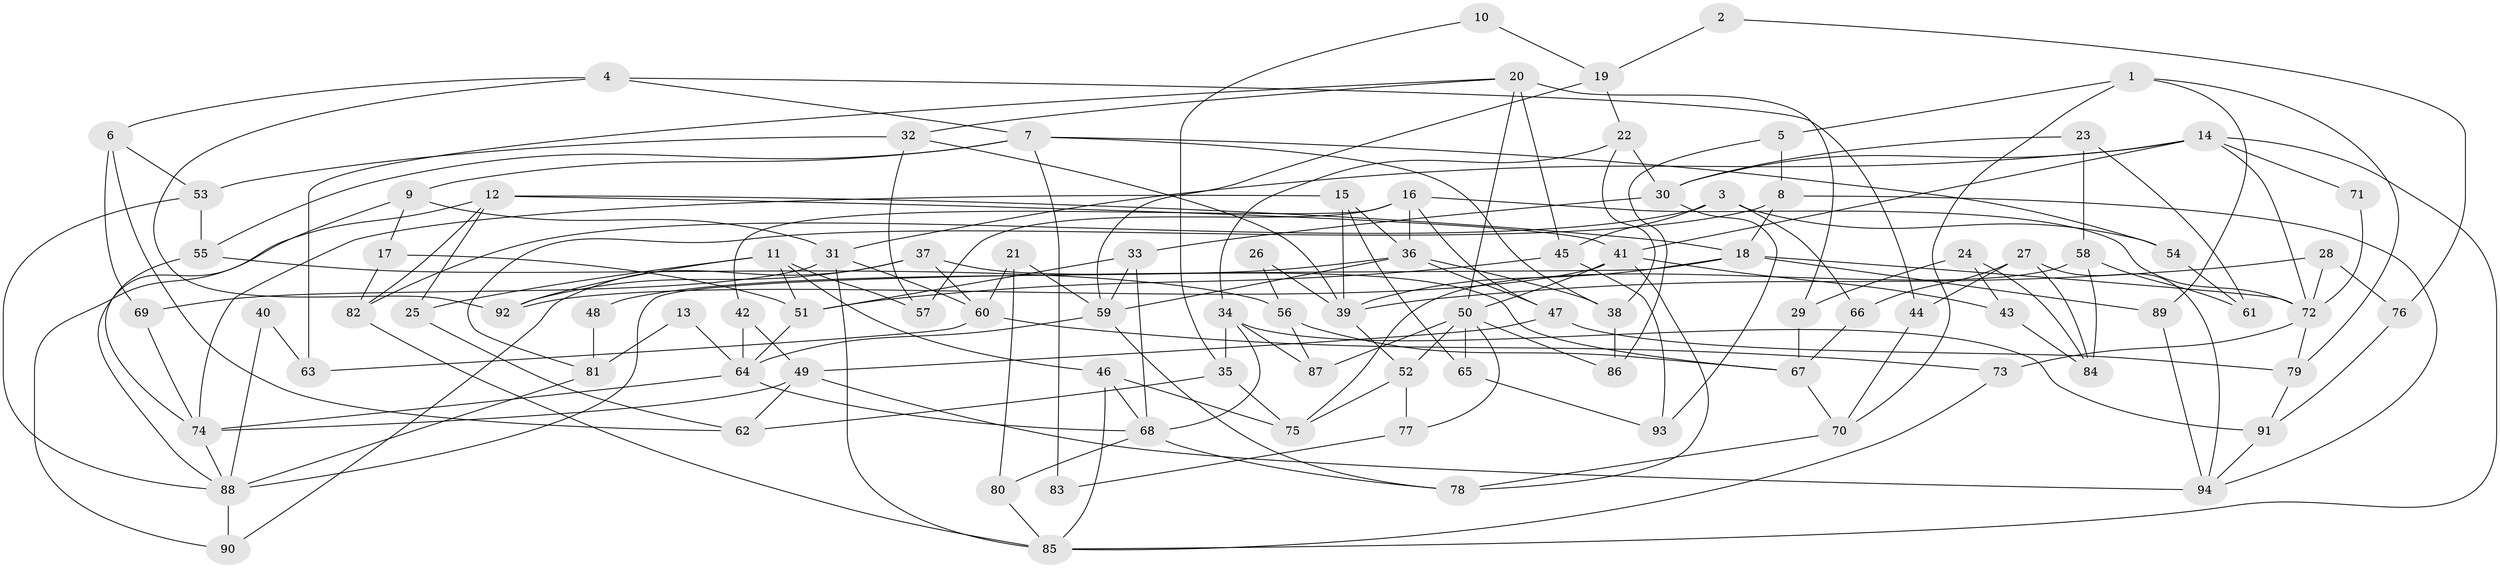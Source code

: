 // coarse degree distribution, {6: 0.19642857142857142, 4: 0.14285714285714285, 5: 0.10714285714285714, 7: 0.14285714285714285, 2: 0.07142857142857142, 9: 0.05357142857142857, 3: 0.19642857142857142, 8: 0.08928571428571429}
// Generated by graph-tools (version 1.1) at 2025/23/03/03/25 07:23:57]
// undirected, 94 vertices, 188 edges
graph export_dot {
graph [start="1"]
  node [color=gray90,style=filled];
  1;
  2;
  3;
  4;
  5;
  6;
  7;
  8;
  9;
  10;
  11;
  12;
  13;
  14;
  15;
  16;
  17;
  18;
  19;
  20;
  21;
  22;
  23;
  24;
  25;
  26;
  27;
  28;
  29;
  30;
  31;
  32;
  33;
  34;
  35;
  36;
  37;
  38;
  39;
  40;
  41;
  42;
  43;
  44;
  45;
  46;
  47;
  48;
  49;
  50;
  51;
  52;
  53;
  54;
  55;
  56;
  57;
  58;
  59;
  60;
  61;
  62;
  63;
  64;
  65;
  66;
  67;
  68;
  69;
  70;
  71;
  72;
  73;
  74;
  75;
  76;
  77;
  78;
  79;
  80;
  81;
  82;
  83;
  84;
  85;
  86;
  87;
  88;
  89;
  90;
  91;
  92;
  93;
  94;
  1 -- 89;
  1 -- 79;
  1 -- 5;
  1 -- 70;
  2 -- 19;
  2 -- 76;
  3 -- 82;
  3 -- 45;
  3 -- 54;
  3 -- 66;
  4 -- 92;
  4 -- 7;
  4 -- 6;
  4 -- 44;
  5 -- 8;
  5 -- 86;
  6 -- 53;
  6 -- 62;
  6 -- 69;
  7 -- 55;
  7 -- 38;
  7 -- 9;
  7 -- 54;
  7 -- 83;
  8 -- 18;
  8 -- 94;
  8 -- 81;
  9 -- 31;
  9 -- 17;
  9 -- 88;
  10 -- 19;
  10 -- 35;
  11 -- 51;
  11 -- 92;
  11 -- 25;
  11 -- 46;
  11 -- 57;
  12 -- 82;
  12 -- 41;
  12 -- 18;
  12 -- 25;
  12 -- 90;
  13 -- 64;
  13 -- 81;
  14 -- 85;
  14 -- 31;
  14 -- 30;
  14 -- 41;
  14 -- 71;
  14 -- 72;
  15 -- 36;
  15 -- 39;
  15 -- 65;
  15 -- 74;
  16 -- 72;
  16 -- 42;
  16 -- 36;
  16 -- 47;
  16 -- 57;
  17 -- 51;
  17 -- 82;
  18 -- 88;
  18 -- 39;
  18 -- 72;
  18 -- 89;
  19 -- 22;
  19 -- 59;
  20 -- 50;
  20 -- 45;
  20 -- 29;
  20 -- 32;
  20 -- 63;
  21 -- 60;
  21 -- 59;
  21 -- 80;
  22 -- 38;
  22 -- 30;
  22 -- 34;
  23 -- 30;
  23 -- 61;
  23 -- 58;
  24 -- 84;
  24 -- 29;
  24 -- 43;
  25 -- 62;
  26 -- 39;
  26 -- 56;
  27 -- 84;
  27 -- 66;
  27 -- 44;
  27 -- 94;
  28 -- 72;
  28 -- 39;
  28 -- 76;
  29 -- 67;
  30 -- 33;
  30 -- 93;
  31 -- 60;
  31 -- 85;
  31 -- 69;
  32 -- 57;
  32 -- 39;
  32 -- 53;
  33 -- 59;
  33 -- 68;
  33 -- 51;
  34 -- 91;
  34 -- 35;
  34 -- 68;
  34 -- 87;
  35 -- 62;
  35 -- 75;
  36 -- 47;
  36 -- 38;
  36 -- 48;
  36 -- 59;
  37 -- 90;
  37 -- 67;
  37 -- 60;
  37 -- 92;
  38 -- 86;
  39 -- 52;
  40 -- 63;
  40 -- 88;
  41 -- 78;
  41 -- 43;
  41 -- 50;
  41 -- 92;
  42 -- 49;
  42 -- 64;
  43 -- 84;
  44 -- 70;
  45 -- 93;
  45 -- 51;
  46 -- 68;
  46 -- 75;
  46 -- 85;
  47 -- 49;
  47 -- 79;
  48 -- 81;
  49 -- 74;
  49 -- 62;
  49 -- 94;
  50 -- 52;
  50 -- 65;
  50 -- 77;
  50 -- 86;
  50 -- 87;
  51 -- 64;
  52 -- 75;
  52 -- 77;
  53 -- 88;
  53 -- 55;
  54 -- 61;
  55 -- 74;
  55 -- 56;
  56 -- 87;
  56 -- 67;
  58 -- 75;
  58 -- 61;
  58 -- 84;
  59 -- 78;
  59 -- 64;
  60 -- 73;
  60 -- 63;
  64 -- 74;
  64 -- 68;
  65 -- 93;
  66 -- 67;
  67 -- 70;
  68 -- 78;
  68 -- 80;
  69 -- 74;
  70 -- 78;
  71 -- 72;
  72 -- 73;
  72 -- 79;
  73 -- 85;
  74 -- 88;
  76 -- 91;
  77 -- 83;
  79 -- 91;
  80 -- 85;
  81 -- 88;
  82 -- 85;
  88 -- 90;
  89 -- 94;
  91 -- 94;
}
